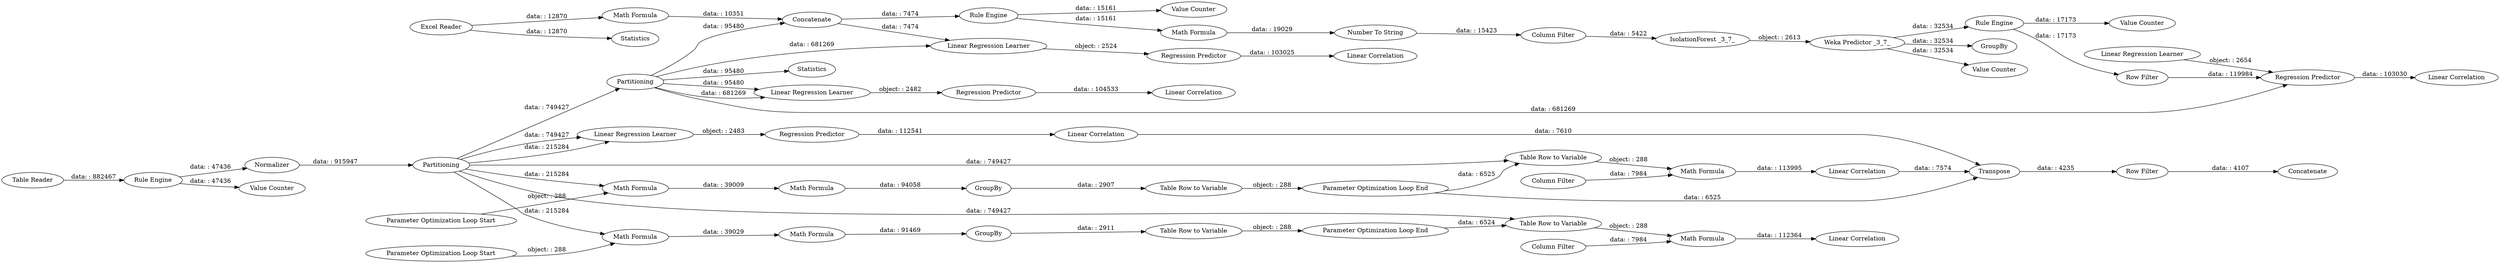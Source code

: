 digraph {
	"2140463606582269029_150" [label="Excel Reader"]
	"-1880555249439372033_130" [label=Concatenate]
	"2140463606582269029_151" [label=Concatenate]
	"-5181919289450209537_163" [label="Value Counter"]
	"-4537111112486190906_115" [label="Linear Regression Learner"]
	"-5181919289450209537_160" [label="Value Counter"]
	"857798479309540118_135" [label="Linear Correlation"]
	"2140463606582269029_152" [label=Partitioning]
	"-7698333786233546290_122" [label="Math Formula"]
	"857798479309540118_133" [label="Column Filter"]
	"-7698333786233546290_128" [label="Table Row to Variable"]
	"5995971872476946356_116" [label="Regression Predictor"]
	"-5181919289450209537_166" [label="Rule Engine"]
	"3828409024931388682_135" [label="Linear Correlation"]
	"-7698333786233546290_126" [label="Math Formula"]
	"-3469811123462393270_123" [label="Rule Engine"]
	"-7698333786233546290_117" [label="Parameter Optimization Loop Start"]
	"-3469811123462393270_119" [label=Normalizer]
	"3995482887604335894_127" [label=GroupBy]
	"-4859329094209509595_115" [label="Linear Regression Learner"]
	"-7698333786233546290_127" [label=GroupBy]
	"2140463606582269029_136" [label="Table Reader"]
	"-5181919289450209537_158" [label="Number To String"]
	"3828409024931388682_132" [label="Table Row to Variable"]
	"-5181919289450209537_167" [label="Value Counter"]
	"-3469811123462393270_124" [label="Value Counter"]
	"3828409024931388682_134" [label="Math Formula"]
	"-1140198946441733787_115" [label="Linear Regression Learner"]
	"-5181919289450209537_164" [label="Row Filter"]
	"-4537111112486190906_121" [label="Linear Correlation"]
	"-5181919289450209537_157" [label="Column Filter"]
	"857798479309540118_132" [label="Table Row to Variable"]
	"3828409024931388682_133" [label="Column Filter"]
	"-1140198946441733787_121" [label="Linear Correlation"]
	"-4859329094209509595_116" [label="Regression Predictor"]
	"-1880555249439372033_131" [label="Row Filter"]
	"5995971872476946356_121" [label="Linear Correlation"]
	"-1880555249439372033_129" [label=Transpose]
	"-7698333786233546290_118" [label="Parameter Optimization Loop End"]
	"3995482887604335894_118" [label="Parameter Optimization Loop End"]
	"2140463606582269029_114" [label=Partitioning]
	"-4859329094209509595_121" [label="Linear Correlation"]
	"5995971872476946356_115" [label="Linear Regression Learner"]
	"3995482887604335894_126" [label="Math Formula"]
	"-5181919289450209537_162" [label="Rule Engine"]
	"-4537111112486190906_116" [label="Regression Predictor"]
	"2140463606582269029_154" [label=Statistics]
	"3995482887604335894_128" [label="Table Row to Variable"]
	"-5181919289450209537_156" [label="IsolationForest _3_7_"]
	"-5181919289450209537_168" [label="Math Formula"]
	"2140463606582269029_155" [label=Statistics]
	"2140463606582269029_160" [label="Math Formula"]
	"-5181919289450209537_161" [label=GroupBy]
	"857798479309540118_134" [label="Math Formula"]
	"3995482887604335894_117" [label="Parameter Optimization Loop Start"]
	"-1140198946441733787_116" [label="Regression Predictor"]
	"3995482887604335894_122" [label="Math Formula"]
	"-5181919289450209537_159" [label="Weka Predictor _3_7_"]
	"2140463606582269029_152" -> "-4859329094209509595_115" [label="data: : 681269"]
	"3995482887604335894_117" -> "3995482887604335894_122" [label="object: : 288"]
	"2140463606582269029_152" -> "5995971872476946356_116" [label="data: : 681269"]
	"2140463606582269029_150" -> "2140463606582269029_154" [label="data: : 12870"]
	"-1880555249439372033_129" -> "-1880555249439372033_131" [label="data: : 4235"]
	"-4859329094209509595_116" -> "-4859329094209509595_121" [label="data: : 103025"]
	"-3469811123462393270_119" -> "2140463606582269029_114" [label="data: : 915947"]
	"3995482887604335894_122" -> "3995482887604335894_126" [label="data: : 39009"]
	"2140463606582269029_152" -> "-1140198946441733787_115" [label="data: : 95480"]
	"2140463606582269029_160" -> "2140463606582269029_151" [label="data: : 10351"]
	"-7698333786233546290_118" -> "3828409024931388682_132" [label="data: : 6524"]
	"3828409024931388682_133" -> "3828409024931388682_134" [label="data: : 7984"]
	"3995482887604335894_126" -> "3995482887604335894_127" [label="data: : 94058"]
	"-3469811123462393270_123" -> "-3469811123462393270_124" [label="data: : 47436"]
	"-5181919289450209537_166" -> "-5181919289450209537_167" [label="data: : 15161"]
	"3995482887604335894_118" -> "-1880555249439372033_129" [label="data: : 6525"]
	"-7698333786233546290_128" -> "-7698333786233546290_118" [label="object: : 288"]
	"-4859329094209509595_115" -> "-4859329094209509595_116" [label="object: : 2524"]
	"2140463606582269029_114" -> "3995482887604335894_122" [label="data: : 215284"]
	"-5181919289450209537_159" -> "-5181919289450209537_161" [label="data: : 32534"]
	"-5181919289450209537_159" -> "-5181919289450209537_160" [label="data: : 32534"]
	"-5181919289450209537_162" -> "-5181919289450209537_163" [label="data: : 17173"]
	"3995482887604335894_118" -> "857798479309540118_132" [label="data: : 6525"]
	"-1880555249439372033_131" -> "-1880555249439372033_130" [label="data: : 4107"]
	"857798479309540118_132" -> "857798479309540118_134" [label="object: : 288"]
	"5995971872476946356_116" -> "5995971872476946356_121" [label="data: : 103030"]
	"-5181919289450209537_168" -> "-5181919289450209537_158" [label="data: : 19029"]
	"3995482887604335894_128" -> "3995482887604335894_118" [label="object: : 288"]
	"-1140198946441733787_115" -> "-1140198946441733787_116" [label="object: : 2482"]
	"-3469811123462393270_123" -> "-3469811123462393270_119" [label="data: : 47436"]
	"-5181919289450209537_158" -> "-5181919289450209537_157" [label="data: : 15423"]
	"3995482887604335894_127" -> "3995482887604335894_128" [label="data: : 2907"]
	"-7698333786233546290_117" -> "-7698333786233546290_122" [label="object: : 288"]
	"5995971872476946356_115" -> "5995971872476946356_116" [label="object: : 2654"]
	"-5181919289450209537_164" -> "5995971872476946356_116" [label="data: : 119984"]
	"857798479309540118_133" -> "857798479309540118_134" [label="data: : 7984"]
	"-4537111112486190906_121" -> "-1880555249439372033_129" [label="data: : 7610"]
	"-1140198946441733787_116" -> "-1140198946441733787_121" [label="data: : 104533"]
	"2140463606582269029_114" -> "-4537111112486190906_115" [label="data: : 215284"]
	"2140463606582269029_114" -> "2140463606582269029_152" [label="data: : 749427"]
	"2140463606582269029_114" -> "857798479309540118_132" [label="data: : 749427"]
	"3828409024931388682_132" -> "3828409024931388682_134" [label="object: : 288"]
	"2140463606582269029_150" -> "2140463606582269029_160" [label="data: : 12870"]
	"2140463606582269029_152" -> "2140463606582269029_155" [label="data: : 95480"]
	"857798479309540118_134" -> "857798479309540118_135" [label="data: : 113995"]
	"3828409024931388682_134" -> "3828409024931388682_135" [label="data: : 112364"]
	"-7698333786233546290_122" -> "-7698333786233546290_126" [label="data: : 39029"]
	"-5181919289450209537_166" -> "-5181919289450209537_168" [label="data: : 15161"]
	"2140463606582269029_114" -> "3828409024931388682_132" [label="data: : 749427"]
	"2140463606582269029_151" -> "-5181919289450209537_166" [label="data: : 7474"]
	"-7698333786233546290_127" -> "-7698333786233546290_128" [label="data: : 2911"]
	"2140463606582269029_152" -> "2140463606582269029_151" [label="data: : 95480"]
	"-5181919289450209537_162" -> "-5181919289450209537_164" [label="data: : 17173"]
	"-7698333786233546290_126" -> "-7698333786233546290_127" [label="data: : 91469"]
	"-4537111112486190906_116" -> "-4537111112486190906_121" [label="data: : 112541"]
	"-4537111112486190906_115" -> "-4537111112486190906_116" [label="object: : 2483"]
	"-5181919289450209537_157" -> "-5181919289450209537_156" [label="data: : 5422"]
	"2140463606582269029_114" -> "-7698333786233546290_122" [label="data: : 215284"]
	"2140463606582269029_136" -> "-3469811123462393270_123" [label="data: : 882467"]
	"2140463606582269029_152" -> "-1140198946441733787_115" [label="data: : 681269"]
	"2140463606582269029_151" -> "-4859329094209509595_115" [label="data: : 7474"]
	"857798479309540118_135" -> "-1880555249439372033_129" [label="data: : 7574"]
	"-5181919289450209537_156" -> "-5181919289450209537_159" [label="object: : 2613"]
	"-5181919289450209537_159" -> "-5181919289450209537_162" [label="data: : 32534"]
	"2140463606582269029_114" -> "-4537111112486190906_115" [label="data: : 749427"]
	rankdir=LR
}
